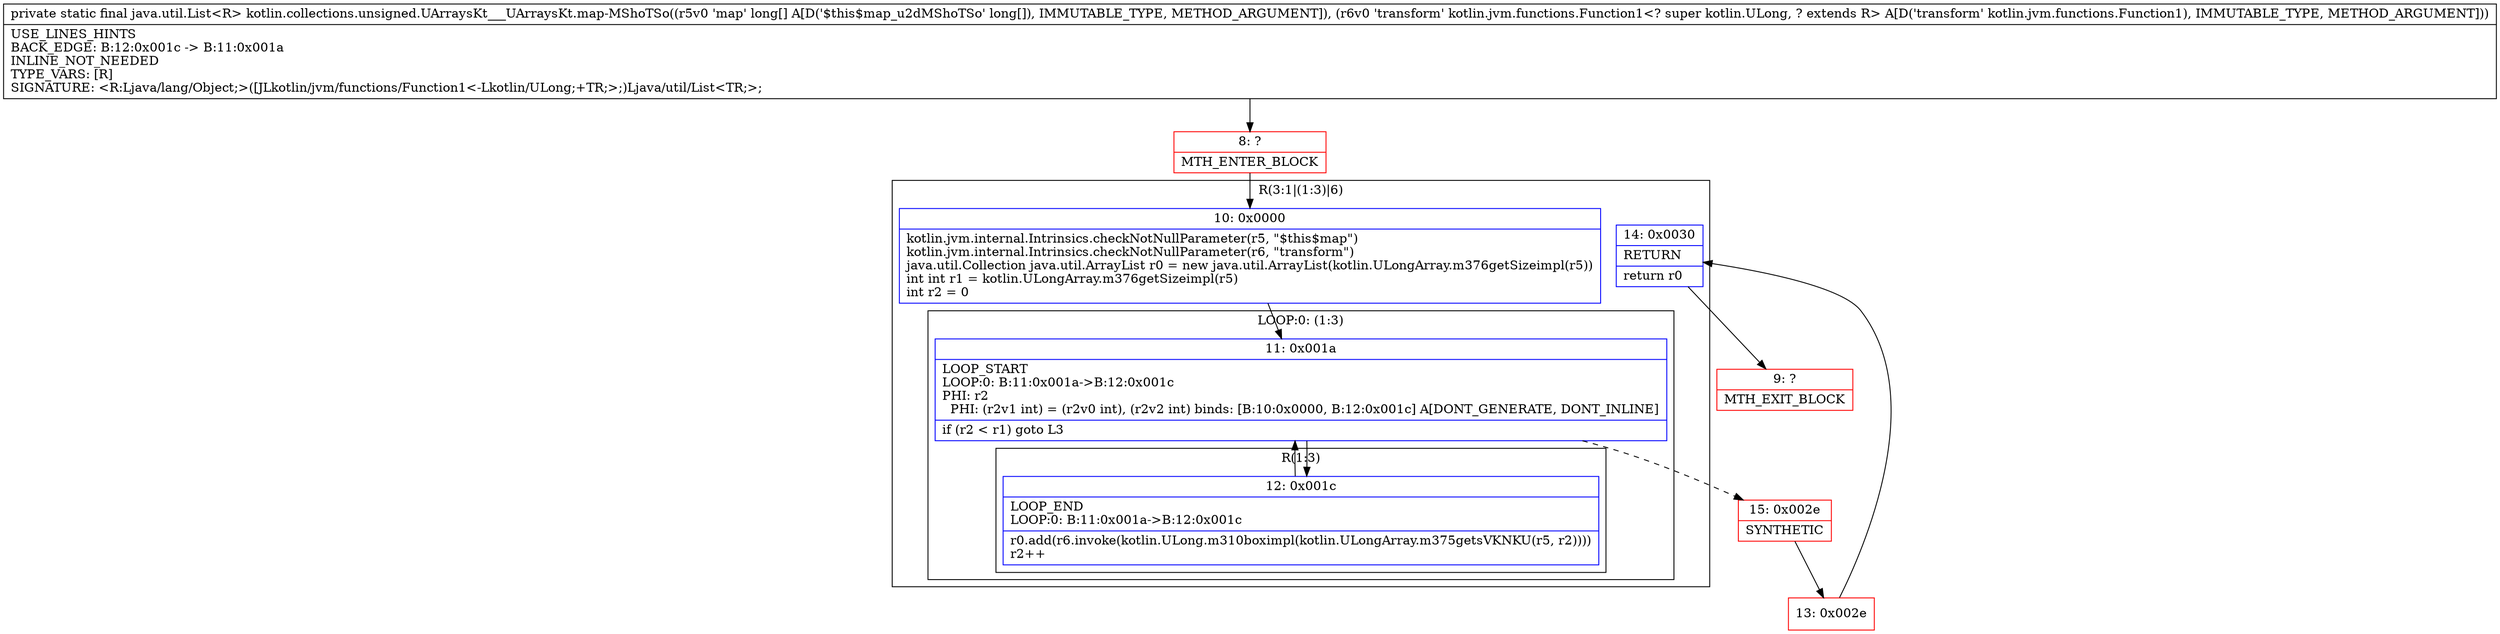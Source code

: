 digraph "CFG forkotlin.collections.unsigned.UArraysKt___UArraysKt.map\-MShoTSo([JLkotlin\/jvm\/functions\/Function1;)Ljava\/util\/List;" {
subgraph cluster_Region_1747278633 {
label = "R(3:1|(1:3)|6)";
node [shape=record,color=blue];
Node_10 [shape=record,label="{10\:\ 0x0000|kotlin.jvm.internal.Intrinsics.checkNotNullParameter(r5, \"$this$map\")\lkotlin.jvm.internal.Intrinsics.checkNotNullParameter(r6, \"transform\")\ljava.util.Collection java.util.ArrayList r0 = new java.util.ArrayList(kotlin.ULongArray.m376getSizeimpl(r5))\lint int r1 = kotlin.ULongArray.m376getSizeimpl(r5)\lint r2 = 0\l}"];
subgraph cluster_LoopRegion_2011366647 {
label = "LOOP:0: (1:3)";
node [shape=record,color=blue];
Node_11 [shape=record,label="{11\:\ 0x001a|LOOP_START\lLOOP:0: B:11:0x001a\-\>B:12:0x001c\lPHI: r2 \l  PHI: (r2v1 int) = (r2v0 int), (r2v2 int) binds: [B:10:0x0000, B:12:0x001c] A[DONT_GENERATE, DONT_INLINE]\l|if (r2 \< r1) goto L3\l}"];
subgraph cluster_Region_2135202513 {
label = "R(1:3)";
node [shape=record,color=blue];
Node_12 [shape=record,label="{12\:\ 0x001c|LOOP_END\lLOOP:0: B:11:0x001a\-\>B:12:0x001c\l|r0.add(r6.invoke(kotlin.ULong.m310boximpl(kotlin.ULongArray.m375getsVKNKU(r5, r2))))\lr2++\l}"];
}
}
Node_14 [shape=record,label="{14\:\ 0x0030|RETURN\l|return r0\l}"];
}
Node_8 [shape=record,color=red,label="{8\:\ ?|MTH_ENTER_BLOCK\l}"];
Node_15 [shape=record,color=red,label="{15\:\ 0x002e|SYNTHETIC\l}"];
Node_13 [shape=record,color=red,label="{13\:\ 0x002e}"];
Node_9 [shape=record,color=red,label="{9\:\ ?|MTH_EXIT_BLOCK\l}"];
MethodNode[shape=record,label="{private static final java.util.List\<R\> kotlin.collections.unsigned.UArraysKt___UArraysKt.map\-MShoTSo((r5v0 'map' long[] A[D('$this$map_u2dMShoTSo' long[]), IMMUTABLE_TYPE, METHOD_ARGUMENT]), (r6v0 'transform' kotlin.jvm.functions.Function1\<? super kotlin.ULong, ? extends R\> A[D('transform' kotlin.jvm.functions.Function1), IMMUTABLE_TYPE, METHOD_ARGUMENT]))  | USE_LINES_HINTS\lBACK_EDGE: B:12:0x001c \-\> B:11:0x001a\lINLINE_NOT_NEEDED\lTYPE_VARS: [R]\lSIGNATURE: \<R:Ljava\/lang\/Object;\>([JLkotlin\/jvm\/functions\/Function1\<\-Lkotlin\/ULong;+TR;\>;)Ljava\/util\/List\<TR;\>;\l}"];
MethodNode -> Node_8;Node_10 -> Node_11;
Node_11 -> Node_12;
Node_11 -> Node_15[style=dashed];
Node_12 -> Node_11;
Node_14 -> Node_9;
Node_8 -> Node_10;
Node_15 -> Node_13;
Node_13 -> Node_14;
}

